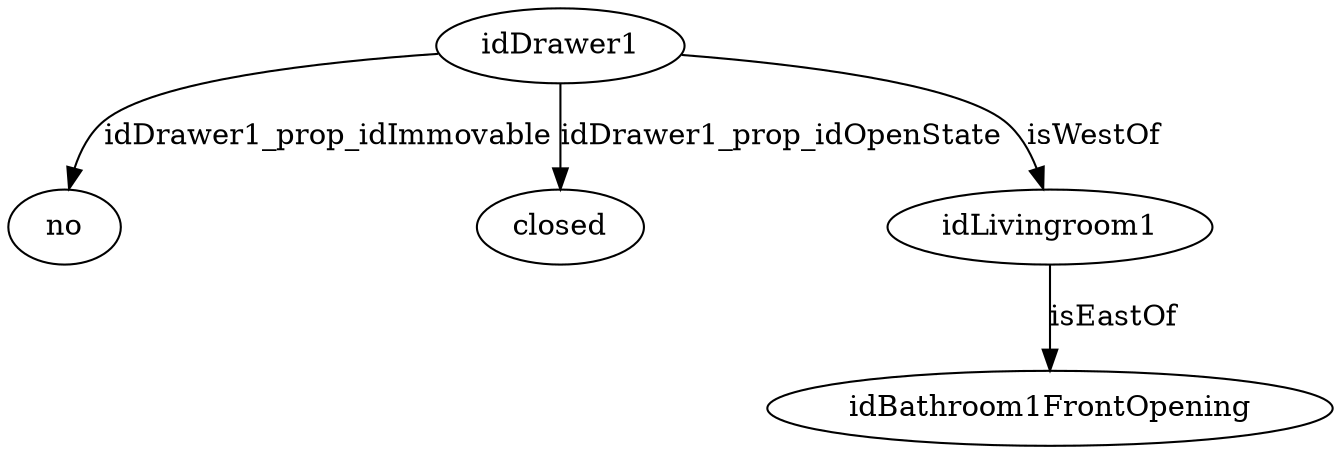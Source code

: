 strict digraph  {
idDrawer1 [node_type=entity_node, root=root];
no;
closed;
idLivingroom1;
idBathroom1FrontOpening;
idDrawer1 -> no  [edge_type=property, label=idDrawer1_prop_idImmovable];
idDrawer1 -> closed  [edge_type=property, label=idDrawer1_prop_idOpenState];
idDrawer1 -> idLivingroom1  [edge_type=relationship, label=isWestOf];
idLivingroom1 -> idBathroom1FrontOpening  [edge_type=relationship, label=isEastOf];
}
